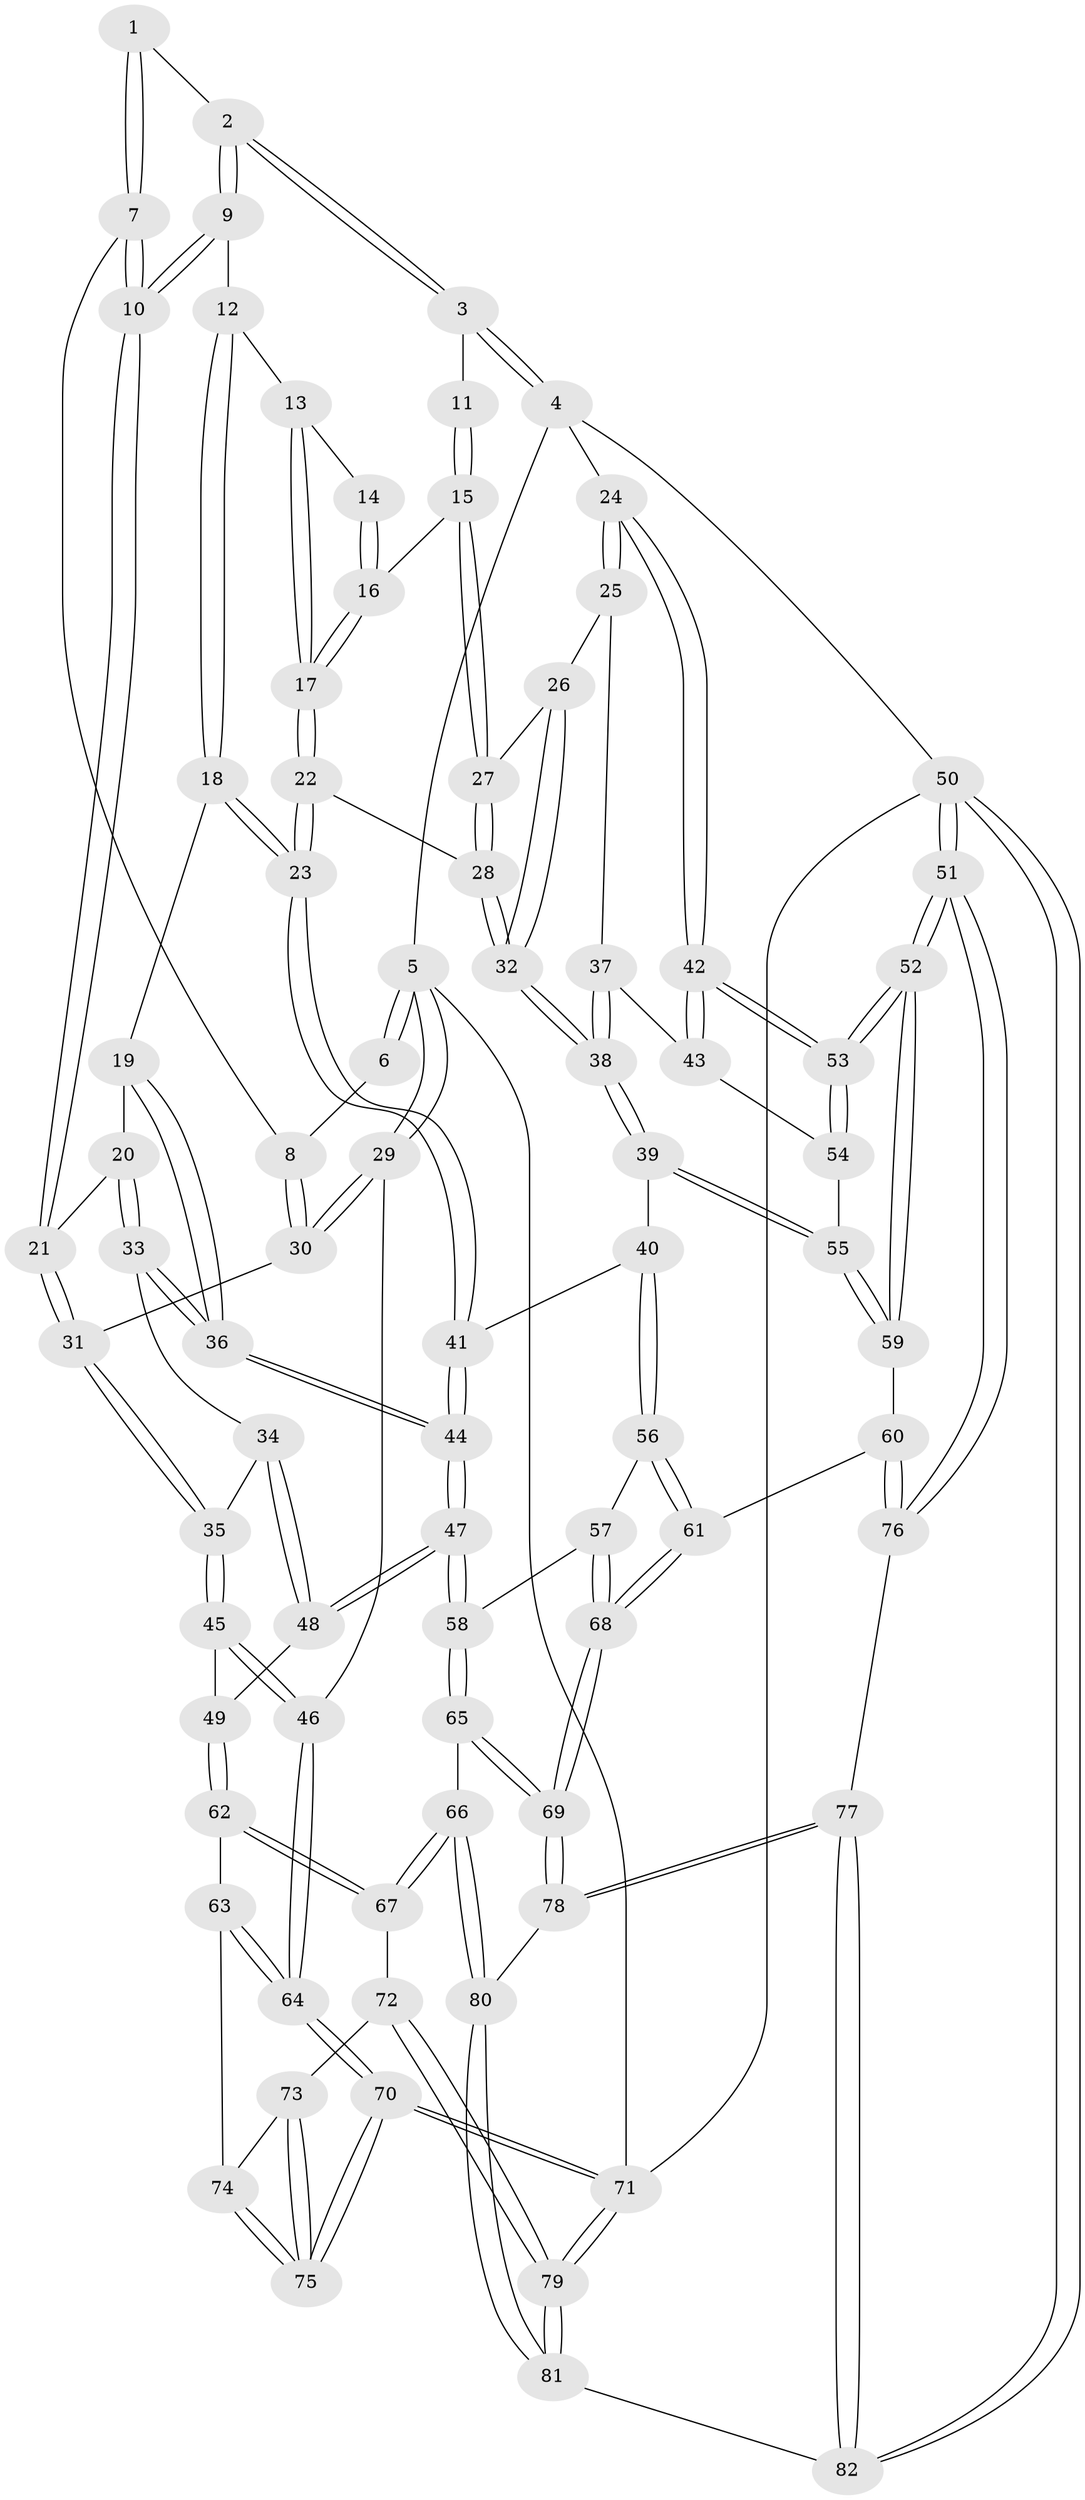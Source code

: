 // Generated by graph-tools (version 1.1) at 2025/17/03/09/25 04:17:22]
// undirected, 82 vertices, 202 edges
graph export_dot {
graph [start="1"]
  node [color=gray90,style=filled];
  1 [pos="+0.3110508819119298+0"];
  2 [pos="+0.45439691934562937+0"];
  3 [pos="+0.9715510782196498+0"];
  4 [pos="+1+0"];
  5 [pos="+0+0"];
  6 [pos="+0.17001923526311505+0"];
  7 [pos="+0.27541749140143923+0.09228909043914235"];
  8 [pos="+0.16186739521188+0.09214479416156968"];
  9 [pos="+0.45989946130190634+0"];
  10 [pos="+0.35949277447111316+0.1322527418840532"];
  11 [pos="+0.7132859220953643+0.008961752113155667"];
  12 [pos="+0.5146901812671152+0.049357836653430194"];
  13 [pos="+0.6013608616614795+0.07425110218110277"];
  14 [pos="+0.659760682686299+0.05407625032626237"];
  15 [pos="+0.717930045263653+0.1447095120727544"];
  16 [pos="+0.6664723706851681+0.1363050636305289"];
  17 [pos="+0.6096183627044016+0.19884838529356424"];
  18 [pos="+0.5368466080522047+0.2387614176162037"];
  19 [pos="+0.39237570920051634+0.1838954549274812"];
  20 [pos="+0.36405859458630635+0.15832360845195825"];
  21 [pos="+0.3624527247647638+0.15223267612947505"];
  22 [pos="+0.600583427321001+0.2282816866855141"];
  23 [pos="+0.5518437750666217+0.2531046863659732"];
  24 [pos="+1+0"];
  25 [pos="+0.9662489765610687+0.1086640354304877"];
  26 [pos="+0.7774320874086673+0.18934665678892637"];
  27 [pos="+0.7503880244381951+0.1875976815734482"];
  28 [pos="+0.6597985088255556+0.23559331401821945"];
  29 [pos="+0+0.15684595995891226"];
  30 [pos="+0.07335162343866404+0.183100261506139"];
  31 [pos="+0.11138628064893472+0.2234318879005584"];
  32 [pos="+0.7610588098252876+0.36291990449297695"];
  33 [pos="+0.2617939941290538+0.29045551648699874"];
  34 [pos="+0.22760262963840375+0.2997115090469541"];
  35 [pos="+0.1639419085229106+0.2903017444810922"];
  36 [pos="+0.38876529077205696+0.35693558624776095"];
  37 [pos="+0.9085387206531325+0.2517222211040045"];
  38 [pos="+0.7649525436775647+0.37433052190375216"];
  39 [pos="+0.7604491755905227+0.4006736250483281"];
  40 [pos="+0.7158776619143272+0.42580634576972076"];
  41 [pos="+0.5324249976509989+0.3790674867330107"];
  42 [pos="+1+0.4026202601399844"];
  43 [pos="+0.9341343954082895+0.3798208780217546"];
  44 [pos="+0.4574584817766245+0.44297996526320266"];
  45 [pos="+0.11848851708284666+0.4435219213674707"];
  46 [pos="+0+0.44228226048199676"];
  47 [pos="+0.43550179125966915+0.4985225358364314"];
  48 [pos="+0.3009565205495737+0.49231919761995946"];
  49 [pos="+0.18332144900890607+0.5321524516335266"];
  50 [pos="+1+1"];
  51 [pos="+1+1"];
  52 [pos="+1+0.7257201978179677"];
  53 [pos="+1+0.6412938066963235"];
  54 [pos="+0.8641005948220264+0.45016269917647705"];
  55 [pos="+0.8558003593740252+0.4511492180945844"];
  56 [pos="+0.6895093002072908+0.5858335799619705"];
  57 [pos="+0.46886630317505823+0.5325590396927937"];
  58 [pos="+0.440532100699472+0.5136332932253113"];
  59 [pos="+0.8210693478775649+0.7078130880930081"];
  60 [pos="+0.7898060559538003+0.7169457598686967"];
  61 [pos="+0.7567245384487531+0.7188315468554007"];
  62 [pos="+0.14996781618533914+0.6358124431959846"];
  63 [pos="+0.08981398919906686+0.649245273897144"];
  64 [pos="+0+0.5897160635443343"];
  65 [pos="+0.4026929644124308+0.6193424983631561"];
  66 [pos="+0.31409668620088654+0.7651165922731017"];
  67 [pos="+0.25730954132149+0.7578705243229539"];
  68 [pos="+0.6350119722320944+0.8163708186991465"];
  69 [pos="+0.6187563762182618+0.8390413271106051"];
  70 [pos="+0+1"];
  71 [pos="+0+1"];
  72 [pos="+0.20861014602425756+0.8098386149592539"];
  73 [pos="+0.1741694224959214+0.8186751105986406"];
  74 [pos="+0.048722186167092695+0.7911286623671901"];
  75 [pos="+0+1"];
  76 [pos="+0.861211107792205+0.9327995938708312"];
  77 [pos="+0.592397337321227+0.9678863244152374"];
  78 [pos="+0.5871778822598109+0.8956106289680418"];
  79 [pos="+0.13654156534211825+1"];
  80 [pos="+0.3402784760242033+0.7930690734345303"];
  81 [pos="+0.2481276632414656+1"];
  82 [pos="+0.5790738236999728+1"];
  1 -- 2;
  1 -- 7;
  1 -- 7;
  2 -- 3;
  2 -- 3;
  2 -- 9;
  2 -- 9;
  3 -- 4;
  3 -- 4;
  3 -- 11;
  4 -- 5;
  4 -- 24;
  4 -- 50;
  5 -- 6;
  5 -- 6;
  5 -- 29;
  5 -- 29;
  5 -- 71;
  6 -- 8;
  7 -- 8;
  7 -- 10;
  7 -- 10;
  8 -- 30;
  8 -- 30;
  9 -- 10;
  9 -- 10;
  9 -- 12;
  10 -- 21;
  10 -- 21;
  11 -- 15;
  11 -- 15;
  12 -- 13;
  12 -- 18;
  12 -- 18;
  13 -- 14;
  13 -- 17;
  13 -- 17;
  14 -- 16;
  14 -- 16;
  15 -- 16;
  15 -- 27;
  15 -- 27;
  16 -- 17;
  16 -- 17;
  17 -- 22;
  17 -- 22;
  18 -- 19;
  18 -- 23;
  18 -- 23;
  19 -- 20;
  19 -- 36;
  19 -- 36;
  20 -- 21;
  20 -- 33;
  20 -- 33;
  21 -- 31;
  21 -- 31;
  22 -- 23;
  22 -- 23;
  22 -- 28;
  23 -- 41;
  23 -- 41;
  24 -- 25;
  24 -- 25;
  24 -- 42;
  24 -- 42;
  25 -- 26;
  25 -- 37;
  26 -- 27;
  26 -- 32;
  26 -- 32;
  27 -- 28;
  27 -- 28;
  28 -- 32;
  28 -- 32;
  29 -- 30;
  29 -- 30;
  29 -- 46;
  30 -- 31;
  31 -- 35;
  31 -- 35;
  32 -- 38;
  32 -- 38;
  33 -- 34;
  33 -- 36;
  33 -- 36;
  34 -- 35;
  34 -- 48;
  34 -- 48;
  35 -- 45;
  35 -- 45;
  36 -- 44;
  36 -- 44;
  37 -- 38;
  37 -- 38;
  37 -- 43;
  38 -- 39;
  38 -- 39;
  39 -- 40;
  39 -- 55;
  39 -- 55;
  40 -- 41;
  40 -- 56;
  40 -- 56;
  41 -- 44;
  41 -- 44;
  42 -- 43;
  42 -- 43;
  42 -- 53;
  42 -- 53;
  43 -- 54;
  44 -- 47;
  44 -- 47;
  45 -- 46;
  45 -- 46;
  45 -- 49;
  46 -- 64;
  46 -- 64;
  47 -- 48;
  47 -- 48;
  47 -- 58;
  47 -- 58;
  48 -- 49;
  49 -- 62;
  49 -- 62;
  50 -- 51;
  50 -- 51;
  50 -- 82;
  50 -- 82;
  50 -- 71;
  51 -- 52;
  51 -- 52;
  51 -- 76;
  51 -- 76;
  52 -- 53;
  52 -- 53;
  52 -- 59;
  52 -- 59;
  53 -- 54;
  53 -- 54;
  54 -- 55;
  55 -- 59;
  55 -- 59;
  56 -- 57;
  56 -- 61;
  56 -- 61;
  57 -- 58;
  57 -- 68;
  57 -- 68;
  58 -- 65;
  58 -- 65;
  59 -- 60;
  60 -- 61;
  60 -- 76;
  60 -- 76;
  61 -- 68;
  61 -- 68;
  62 -- 63;
  62 -- 67;
  62 -- 67;
  63 -- 64;
  63 -- 64;
  63 -- 74;
  64 -- 70;
  64 -- 70;
  65 -- 66;
  65 -- 69;
  65 -- 69;
  66 -- 67;
  66 -- 67;
  66 -- 80;
  66 -- 80;
  67 -- 72;
  68 -- 69;
  68 -- 69;
  69 -- 78;
  69 -- 78;
  70 -- 71;
  70 -- 71;
  70 -- 75;
  70 -- 75;
  71 -- 79;
  71 -- 79;
  72 -- 73;
  72 -- 79;
  72 -- 79;
  73 -- 74;
  73 -- 75;
  73 -- 75;
  74 -- 75;
  74 -- 75;
  76 -- 77;
  77 -- 78;
  77 -- 78;
  77 -- 82;
  77 -- 82;
  78 -- 80;
  79 -- 81;
  79 -- 81;
  80 -- 81;
  80 -- 81;
  81 -- 82;
}
